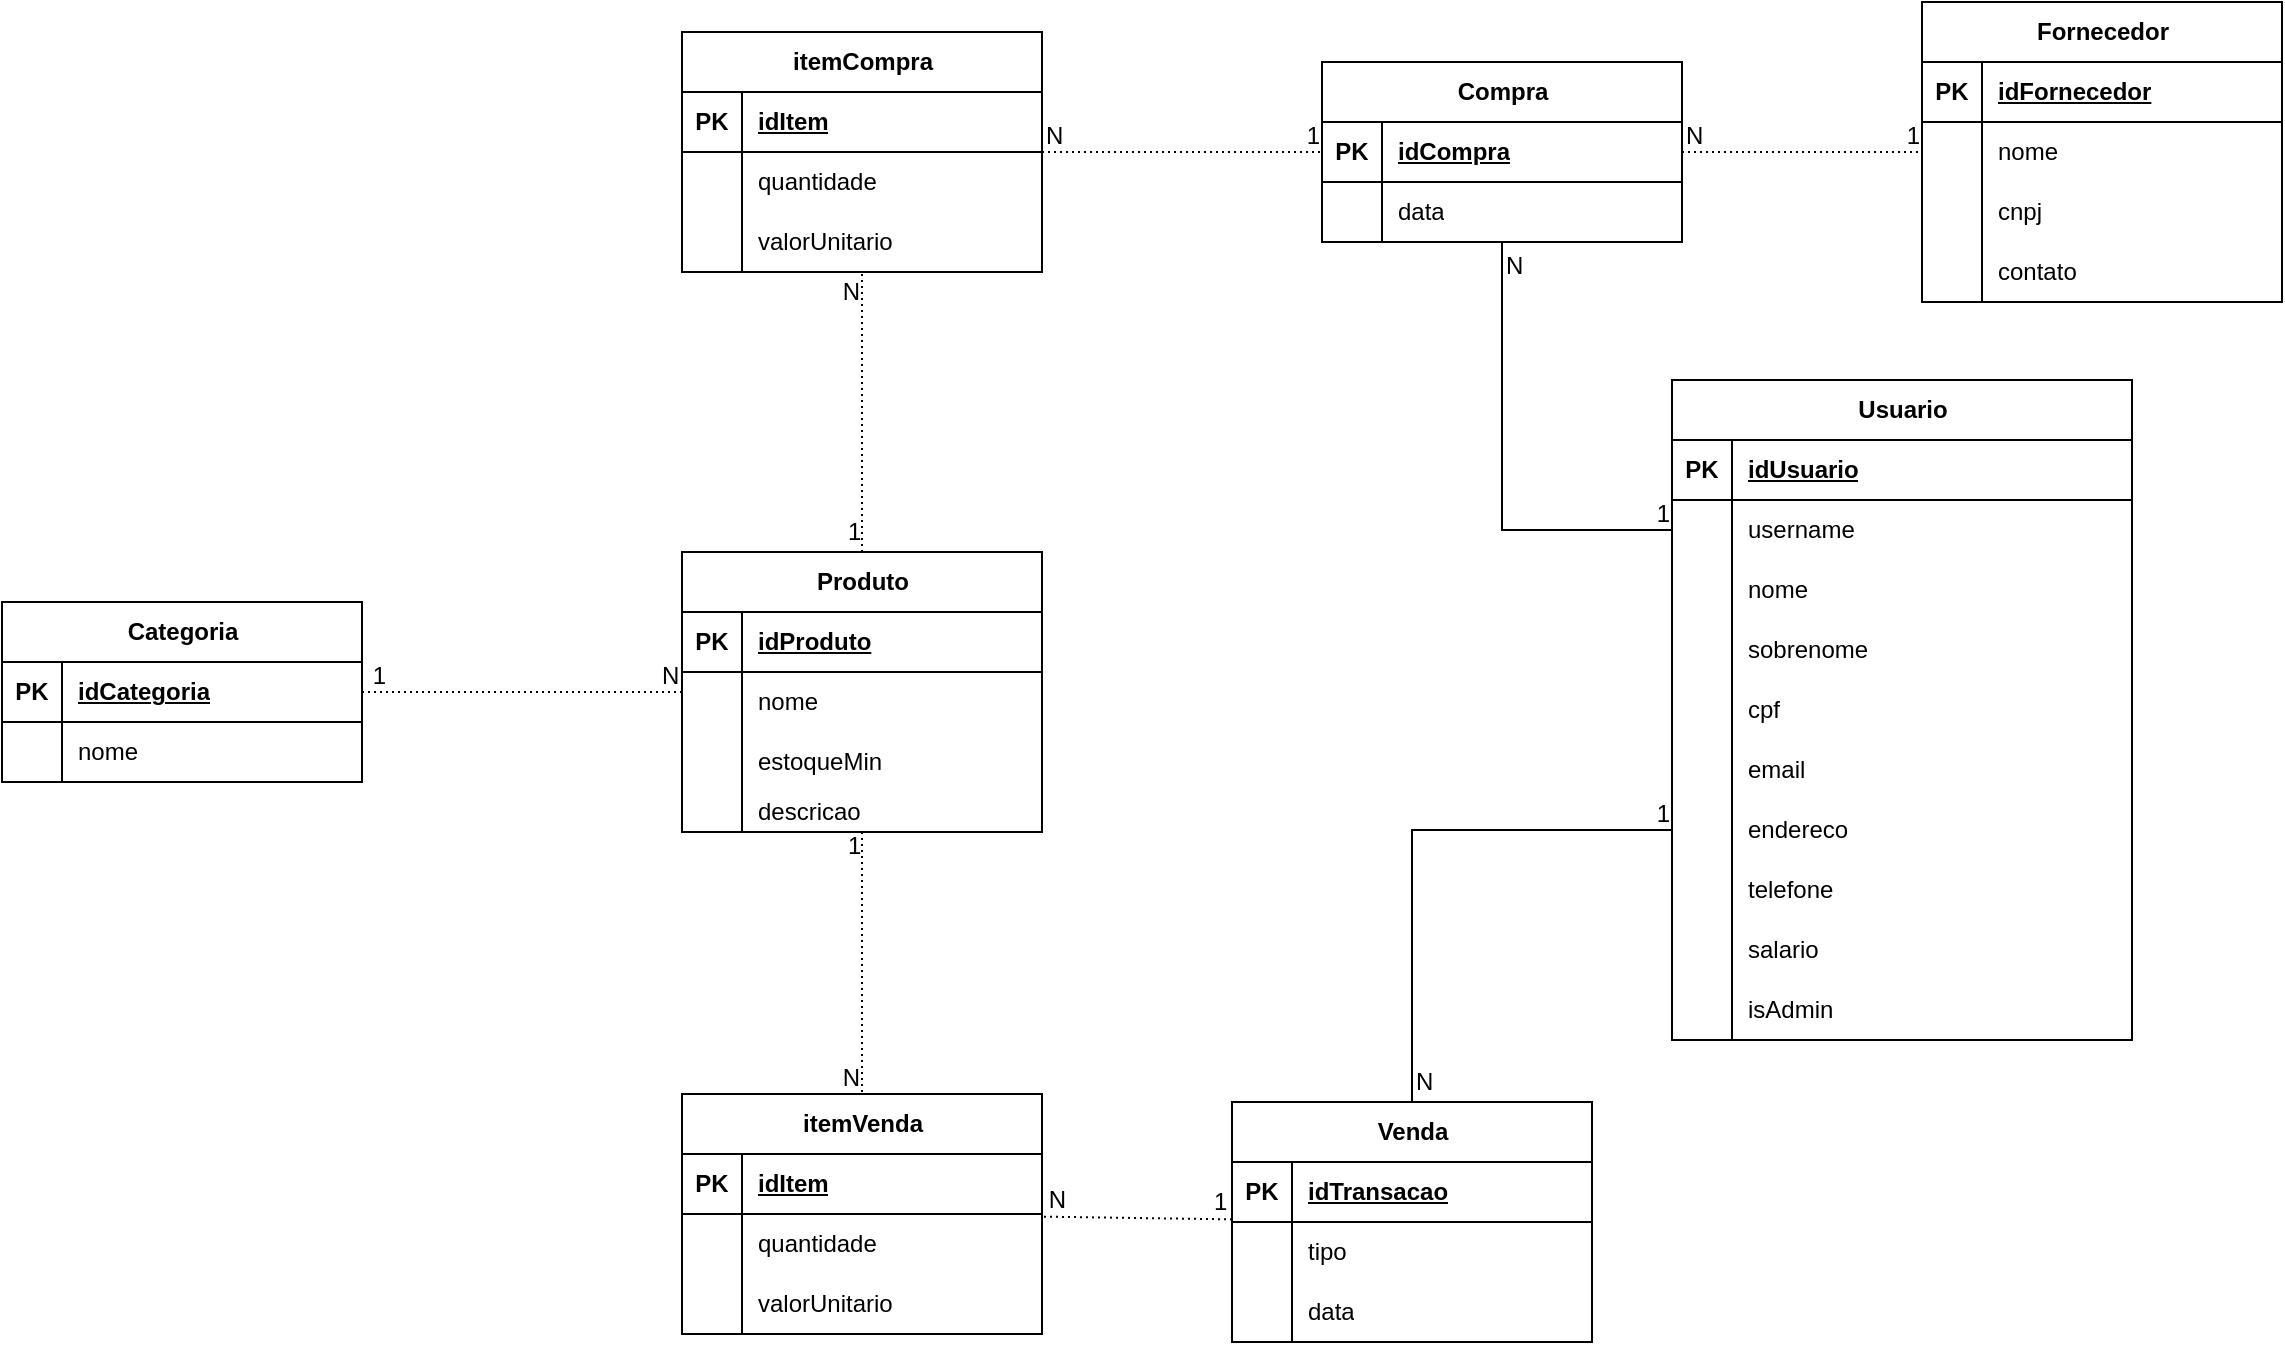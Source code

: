 <mxfile version="26.2.13">
  <diagram name="Page-1" id="nVk41xcQZ-_tMtHMbnF0">
    <mxGraphModel dx="516" dy="914" grid="1" gridSize="10" guides="1" tooltips="1" connect="1" arrows="1" fold="1" page="1" pageScale="1" pageWidth="1169" pageHeight="827" math="0" shadow="0">
      <root>
        <mxCell id="0" />
        <mxCell id="1" parent="0" />
        <mxCell id="JLxH8GyQ43k-wXD7LBKM-3" value="Produto" style="shape=table;startSize=30;container=1;collapsible=1;childLayout=tableLayout;fixedRows=1;rowLines=0;fontStyle=1;align=center;resizeLast=1;html=1;" parent="1" vertex="1">
          <mxGeometry x="355" y="335" width="180" height="140" as="geometry" />
        </mxCell>
        <mxCell id="JLxH8GyQ43k-wXD7LBKM-4" value="" style="shape=tableRow;horizontal=0;startSize=0;swimlaneHead=0;swimlaneBody=0;fillColor=none;collapsible=0;dropTarget=0;points=[[0,0.5],[1,0.5]];portConstraint=eastwest;top=0;left=0;right=0;bottom=1;" parent="JLxH8GyQ43k-wXD7LBKM-3" vertex="1">
          <mxGeometry y="30" width="180" height="30" as="geometry" />
        </mxCell>
        <mxCell id="JLxH8GyQ43k-wXD7LBKM-5" value="PK" style="shape=partialRectangle;connectable=0;fillColor=none;top=0;left=0;bottom=0;right=0;fontStyle=1;overflow=hidden;whiteSpace=wrap;html=1;" parent="JLxH8GyQ43k-wXD7LBKM-4" vertex="1">
          <mxGeometry width="30" height="30" as="geometry">
            <mxRectangle width="30" height="30" as="alternateBounds" />
          </mxGeometry>
        </mxCell>
        <mxCell id="JLxH8GyQ43k-wXD7LBKM-6" value="idProduto" style="shape=partialRectangle;connectable=0;fillColor=none;top=0;left=0;bottom=0;right=0;align=left;spacingLeft=6;fontStyle=5;overflow=hidden;whiteSpace=wrap;html=1;" parent="JLxH8GyQ43k-wXD7LBKM-4" vertex="1">
          <mxGeometry x="30" width="150" height="30" as="geometry">
            <mxRectangle width="150" height="30" as="alternateBounds" />
          </mxGeometry>
        </mxCell>
        <mxCell id="JLxH8GyQ43k-wXD7LBKM-7" value="" style="shape=tableRow;horizontal=0;startSize=0;swimlaneHead=0;swimlaneBody=0;fillColor=none;collapsible=0;dropTarget=0;points=[[0,0.5],[1,0.5]];portConstraint=eastwest;top=0;left=0;right=0;bottom=0;" parent="JLxH8GyQ43k-wXD7LBKM-3" vertex="1">
          <mxGeometry y="60" width="180" height="30" as="geometry" />
        </mxCell>
        <mxCell id="JLxH8GyQ43k-wXD7LBKM-8" value="" style="shape=partialRectangle;connectable=0;fillColor=none;top=0;left=0;bottom=0;right=0;editable=1;overflow=hidden;whiteSpace=wrap;html=1;" parent="JLxH8GyQ43k-wXD7LBKM-7" vertex="1">
          <mxGeometry width="30" height="30" as="geometry">
            <mxRectangle width="30" height="30" as="alternateBounds" />
          </mxGeometry>
        </mxCell>
        <mxCell id="JLxH8GyQ43k-wXD7LBKM-9" value="nome" style="shape=partialRectangle;connectable=0;fillColor=none;top=0;left=0;bottom=0;right=0;align=left;spacingLeft=6;overflow=hidden;whiteSpace=wrap;html=1;" parent="JLxH8GyQ43k-wXD7LBKM-7" vertex="1">
          <mxGeometry x="30" width="150" height="30" as="geometry">
            <mxRectangle width="150" height="30" as="alternateBounds" />
          </mxGeometry>
        </mxCell>
        <mxCell id="JLxH8GyQ43k-wXD7LBKM-154" value="" style="shape=tableRow;horizontal=0;startSize=0;swimlaneHead=0;swimlaneBody=0;fillColor=none;collapsible=0;dropTarget=0;points=[[0,0.5],[1,0.5]];portConstraint=eastwest;top=0;left=0;right=0;bottom=0;" parent="JLxH8GyQ43k-wXD7LBKM-3" vertex="1">
          <mxGeometry y="90" width="180" height="30" as="geometry" />
        </mxCell>
        <mxCell id="JLxH8GyQ43k-wXD7LBKM-155" value="" style="shape=partialRectangle;connectable=0;fillColor=none;top=0;left=0;bottom=0;right=0;editable=1;overflow=hidden;whiteSpace=wrap;html=1;" parent="JLxH8GyQ43k-wXD7LBKM-154" vertex="1">
          <mxGeometry width="30" height="30" as="geometry">
            <mxRectangle width="30" height="30" as="alternateBounds" />
          </mxGeometry>
        </mxCell>
        <mxCell id="JLxH8GyQ43k-wXD7LBKM-156" value="estoqueMin" style="shape=partialRectangle;connectable=0;fillColor=none;top=0;left=0;bottom=0;right=0;align=left;spacingLeft=6;overflow=hidden;whiteSpace=wrap;html=1;" parent="JLxH8GyQ43k-wXD7LBKM-154" vertex="1">
          <mxGeometry x="30" width="150" height="30" as="geometry">
            <mxRectangle width="150" height="30" as="alternateBounds" />
          </mxGeometry>
        </mxCell>
        <mxCell id="JLxH8GyQ43k-wXD7LBKM-10" value="" style="shape=tableRow;horizontal=0;startSize=0;swimlaneHead=0;swimlaneBody=0;fillColor=none;collapsible=0;dropTarget=0;points=[[0,0.5],[1,0.5]];portConstraint=eastwest;top=0;left=0;right=0;bottom=0;" parent="JLxH8GyQ43k-wXD7LBKM-3" vertex="1">
          <mxGeometry y="120" width="180" height="20" as="geometry" />
        </mxCell>
        <mxCell id="JLxH8GyQ43k-wXD7LBKM-11" value="" style="shape=partialRectangle;connectable=0;fillColor=none;top=0;left=0;bottom=0;right=0;editable=1;overflow=hidden;whiteSpace=wrap;html=1;" parent="JLxH8GyQ43k-wXD7LBKM-10" vertex="1">
          <mxGeometry width="30" height="20" as="geometry">
            <mxRectangle width="30" height="20" as="alternateBounds" />
          </mxGeometry>
        </mxCell>
        <mxCell id="JLxH8GyQ43k-wXD7LBKM-12" value="descricao" style="shape=partialRectangle;connectable=0;fillColor=none;top=0;left=0;bottom=0;right=0;align=left;spacingLeft=6;overflow=hidden;whiteSpace=wrap;html=1;" parent="JLxH8GyQ43k-wXD7LBKM-10" vertex="1">
          <mxGeometry x="30" width="150" height="20" as="geometry">
            <mxRectangle width="150" height="20" as="alternateBounds" />
          </mxGeometry>
        </mxCell>
        <mxCell id="JLxH8GyQ43k-wXD7LBKM-25" value="Categoria" style="shape=table;startSize=30;container=1;collapsible=1;childLayout=tableLayout;fixedRows=1;rowLines=0;fontStyle=1;align=center;resizeLast=1;html=1;" parent="1" vertex="1">
          <mxGeometry x="15" y="360" width="180" height="90" as="geometry" />
        </mxCell>
        <mxCell id="JLxH8GyQ43k-wXD7LBKM-26" value="" style="shape=tableRow;horizontal=0;startSize=0;swimlaneHead=0;swimlaneBody=0;fillColor=none;collapsible=0;dropTarget=0;points=[[0,0.5],[1,0.5]];portConstraint=eastwest;top=0;left=0;right=0;bottom=1;" parent="JLxH8GyQ43k-wXD7LBKM-25" vertex="1">
          <mxGeometry y="30" width="180" height="30" as="geometry" />
        </mxCell>
        <mxCell id="JLxH8GyQ43k-wXD7LBKM-27" value="PK" style="shape=partialRectangle;connectable=0;fillColor=none;top=0;left=0;bottom=0;right=0;fontStyle=1;overflow=hidden;whiteSpace=wrap;html=1;" parent="JLxH8GyQ43k-wXD7LBKM-26" vertex="1">
          <mxGeometry width="30" height="30" as="geometry">
            <mxRectangle width="30" height="30" as="alternateBounds" />
          </mxGeometry>
        </mxCell>
        <mxCell id="JLxH8GyQ43k-wXD7LBKM-28" value="idCategoria" style="shape=partialRectangle;connectable=0;fillColor=none;top=0;left=0;bottom=0;right=0;align=left;spacingLeft=6;fontStyle=5;overflow=hidden;whiteSpace=wrap;html=1;" parent="JLxH8GyQ43k-wXD7LBKM-26" vertex="1">
          <mxGeometry x="30" width="150" height="30" as="geometry">
            <mxRectangle width="150" height="30" as="alternateBounds" />
          </mxGeometry>
        </mxCell>
        <mxCell id="JLxH8GyQ43k-wXD7LBKM-29" value="" style="shape=tableRow;horizontal=0;startSize=0;swimlaneHead=0;swimlaneBody=0;fillColor=none;collapsible=0;dropTarget=0;points=[[0,0.5],[1,0.5]];portConstraint=eastwest;top=0;left=0;right=0;bottom=0;" parent="JLxH8GyQ43k-wXD7LBKM-25" vertex="1">
          <mxGeometry y="60" width="180" height="30" as="geometry" />
        </mxCell>
        <mxCell id="JLxH8GyQ43k-wXD7LBKM-30" value="" style="shape=partialRectangle;connectable=0;fillColor=none;top=0;left=0;bottom=0;right=0;editable=1;overflow=hidden;whiteSpace=wrap;html=1;" parent="JLxH8GyQ43k-wXD7LBKM-29" vertex="1">
          <mxGeometry width="30" height="30" as="geometry">
            <mxRectangle width="30" height="30" as="alternateBounds" />
          </mxGeometry>
        </mxCell>
        <mxCell id="JLxH8GyQ43k-wXD7LBKM-31" value="nome" style="shape=partialRectangle;connectable=0;fillColor=none;top=0;left=0;bottom=0;right=0;align=left;spacingLeft=6;overflow=hidden;whiteSpace=wrap;html=1;" parent="JLxH8GyQ43k-wXD7LBKM-29" vertex="1">
          <mxGeometry x="30" width="150" height="30" as="geometry">
            <mxRectangle width="150" height="30" as="alternateBounds" />
          </mxGeometry>
        </mxCell>
        <mxCell id="JLxH8GyQ43k-wXD7LBKM-41" value="" style="endArrow=none;html=1;rounded=0;dashed=1;dashPattern=1 2;" parent="1" source="JLxH8GyQ43k-wXD7LBKM-3" target="JLxH8GyQ43k-wXD7LBKM-25" edge="1">
          <mxGeometry relative="1" as="geometry">
            <mxPoint x="555" y="481" as="sourcePoint" />
            <mxPoint x="715" y="481" as="targetPoint" />
          </mxGeometry>
        </mxCell>
        <mxCell id="JLxH8GyQ43k-wXD7LBKM-42" value="N" style="resizable=0;html=1;whiteSpace=wrap;align=left;verticalAlign=bottom;" parent="JLxH8GyQ43k-wXD7LBKM-41" connectable="0" vertex="1">
          <mxGeometry x="-1" relative="1" as="geometry">
            <mxPoint x="-12" as="offset" />
          </mxGeometry>
        </mxCell>
        <mxCell id="JLxH8GyQ43k-wXD7LBKM-43" value="1" style="resizable=0;html=1;whiteSpace=wrap;align=right;verticalAlign=bottom;" parent="JLxH8GyQ43k-wXD7LBKM-41" connectable="0" vertex="1">
          <mxGeometry x="1" relative="1" as="geometry">
            <mxPoint x="13" as="offset" />
          </mxGeometry>
        </mxCell>
        <mxCell id="JLxH8GyQ43k-wXD7LBKM-44" value="Venda" style="shape=table;startSize=30;container=1;collapsible=1;childLayout=tableLayout;fixedRows=1;rowLines=0;fontStyle=1;align=center;resizeLast=1;html=1;" parent="1" vertex="1">
          <mxGeometry x="630" y="610" width="180" height="120" as="geometry" />
        </mxCell>
        <mxCell id="JLxH8GyQ43k-wXD7LBKM-45" value="" style="shape=tableRow;horizontal=0;startSize=0;swimlaneHead=0;swimlaneBody=0;fillColor=none;collapsible=0;dropTarget=0;points=[[0,0.5],[1,0.5]];portConstraint=eastwest;top=0;left=0;right=0;bottom=1;" parent="JLxH8GyQ43k-wXD7LBKM-44" vertex="1">
          <mxGeometry y="30" width="180" height="30" as="geometry" />
        </mxCell>
        <mxCell id="JLxH8GyQ43k-wXD7LBKM-46" value="PK" style="shape=partialRectangle;connectable=0;fillColor=none;top=0;left=0;bottom=0;right=0;fontStyle=1;overflow=hidden;whiteSpace=wrap;html=1;" parent="JLxH8GyQ43k-wXD7LBKM-45" vertex="1">
          <mxGeometry width="30" height="30" as="geometry">
            <mxRectangle width="30" height="30" as="alternateBounds" />
          </mxGeometry>
        </mxCell>
        <mxCell id="JLxH8GyQ43k-wXD7LBKM-47" value="idTransacao" style="shape=partialRectangle;connectable=0;fillColor=none;top=0;left=0;bottom=0;right=0;align=left;spacingLeft=6;fontStyle=5;overflow=hidden;whiteSpace=wrap;html=1;" parent="JLxH8GyQ43k-wXD7LBKM-45" vertex="1">
          <mxGeometry x="30" width="150" height="30" as="geometry">
            <mxRectangle width="150" height="30" as="alternateBounds" />
          </mxGeometry>
        </mxCell>
        <mxCell id="JLxH8GyQ43k-wXD7LBKM-48" value="" style="shape=tableRow;horizontal=0;startSize=0;swimlaneHead=0;swimlaneBody=0;fillColor=none;collapsible=0;dropTarget=0;points=[[0,0.5],[1,0.5]];portConstraint=eastwest;top=0;left=0;right=0;bottom=0;" parent="JLxH8GyQ43k-wXD7LBKM-44" vertex="1">
          <mxGeometry y="60" width="180" height="30" as="geometry" />
        </mxCell>
        <mxCell id="JLxH8GyQ43k-wXD7LBKM-49" value="" style="shape=partialRectangle;connectable=0;fillColor=none;top=0;left=0;bottom=0;right=0;editable=1;overflow=hidden;whiteSpace=wrap;html=1;" parent="JLxH8GyQ43k-wXD7LBKM-48" vertex="1">
          <mxGeometry width="30" height="30" as="geometry">
            <mxRectangle width="30" height="30" as="alternateBounds" />
          </mxGeometry>
        </mxCell>
        <mxCell id="JLxH8GyQ43k-wXD7LBKM-50" value="tipo" style="shape=partialRectangle;connectable=0;fillColor=none;top=0;left=0;bottom=0;right=0;align=left;spacingLeft=6;overflow=hidden;whiteSpace=wrap;html=1;" parent="JLxH8GyQ43k-wXD7LBKM-48" vertex="1">
          <mxGeometry x="30" width="150" height="30" as="geometry">
            <mxRectangle width="150" height="30" as="alternateBounds" />
          </mxGeometry>
        </mxCell>
        <mxCell id="JLxH8GyQ43k-wXD7LBKM-82" value="" style="shape=tableRow;horizontal=0;startSize=0;swimlaneHead=0;swimlaneBody=0;fillColor=none;collapsible=0;dropTarget=0;points=[[0,0.5],[1,0.5]];portConstraint=eastwest;top=0;left=0;right=0;bottom=0;" parent="JLxH8GyQ43k-wXD7LBKM-44" vertex="1">
          <mxGeometry y="90" width="180" height="30" as="geometry" />
        </mxCell>
        <mxCell id="JLxH8GyQ43k-wXD7LBKM-83" value="" style="shape=partialRectangle;connectable=0;fillColor=none;top=0;left=0;bottom=0;right=0;editable=1;overflow=hidden;whiteSpace=wrap;html=1;" parent="JLxH8GyQ43k-wXD7LBKM-82" vertex="1">
          <mxGeometry width="30" height="30" as="geometry">
            <mxRectangle width="30" height="30" as="alternateBounds" />
          </mxGeometry>
        </mxCell>
        <mxCell id="JLxH8GyQ43k-wXD7LBKM-84" value="data" style="shape=partialRectangle;connectable=0;fillColor=none;top=0;left=0;bottom=0;right=0;align=left;spacingLeft=6;overflow=hidden;whiteSpace=wrap;html=1;" parent="JLxH8GyQ43k-wXD7LBKM-82" vertex="1">
          <mxGeometry x="30" width="150" height="30" as="geometry">
            <mxRectangle width="150" height="30" as="alternateBounds" />
          </mxGeometry>
        </mxCell>
        <mxCell id="JLxH8GyQ43k-wXD7LBKM-57" value="itemVenda" style="shape=table;startSize=30;container=1;collapsible=1;childLayout=tableLayout;fixedRows=1;rowLines=0;fontStyle=1;align=center;resizeLast=1;html=1;" parent="1" vertex="1">
          <mxGeometry x="355" y="606" width="180" height="120" as="geometry" />
        </mxCell>
        <mxCell id="JLxH8GyQ43k-wXD7LBKM-58" value="" style="shape=tableRow;horizontal=0;startSize=0;swimlaneHead=0;swimlaneBody=0;fillColor=none;collapsible=0;dropTarget=0;points=[[0,0.5],[1,0.5]];portConstraint=eastwest;top=0;left=0;right=0;bottom=1;" parent="JLxH8GyQ43k-wXD7LBKM-57" vertex="1">
          <mxGeometry y="30" width="180" height="30" as="geometry" />
        </mxCell>
        <mxCell id="JLxH8GyQ43k-wXD7LBKM-59" value="PK" style="shape=partialRectangle;connectable=0;fillColor=none;top=0;left=0;bottom=0;right=0;fontStyle=1;overflow=hidden;whiteSpace=wrap;html=1;" parent="JLxH8GyQ43k-wXD7LBKM-58" vertex="1">
          <mxGeometry width="30" height="30" as="geometry">
            <mxRectangle width="30" height="30" as="alternateBounds" />
          </mxGeometry>
        </mxCell>
        <mxCell id="JLxH8GyQ43k-wXD7LBKM-60" value="idItem" style="shape=partialRectangle;connectable=0;fillColor=none;top=0;left=0;bottom=0;right=0;align=left;spacingLeft=6;fontStyle=5;overflow=hidden;whiteSpace=wrap;html=1;" parent="JLxH8GyQ43k-wXD7LBKM-58" vertex="1">
          <mxGeometry x="30" width="150" height="30" as="geometry">
            <mxRectangle width="150" height="30" as="alternateBounds" />
          </mxGeometry>
        </mxCell>
        <mxCell id="JLxH8GyQ43k-wXD7LBKM-61" value="" style="shape=tableRow;horizontal=0;startSize=0;swimlaneHead=0;swimlaneBody=0;fillColor=none;collapsible=0;dropTarget=0;points=[[0,0.5],[1,0.5]];portConstraint=eastwest;top=0;left=0;right=0;bottom=0;" parent="JLxH8GyQ43k-wXD7LBKM-57" vertex="1">
          <mxGeometry y="60" width="180" height="30" as="geometry" />
        </mxCell>
        <mxCell id="JLxH8GyQ43k-wXD7LBKM-62" value="" style="shape=partialRectangle;connectable=0;fillColor=none;top=0;left=0;bottom=0;right=0;editable=1;overflow=hidden;whiteSpace=wrap;html=1;" parent="JLxH8GyQ43k-wXD7LBKM-61" vertex="1">
          <mxGeometry width="30" height="30" as="geometry">
            <mxRectangle width="30" height="30" as="alternateBounds" />
          </mxGeometry>
        </mxCell>
        <mxCell id="JLxH8GyQ43k-wXD7LBKM-63" value="quantidade" style="shape=partialRectangle;connectable=0;fillColor=none;top=0;left=0;bottom=0;right=0;align=left;spacingLeft=6;overflow=hidden;whiteSpace=wrap;html=1;" parent="JLxH8GyQ43k-wXD7LBKM-61" vertex="1">
          <mxGeometry x="30" width="150" height="30" as="geometry">
            <mxRectangle width="150" height="30" as="alternateBounds" />
          </mxGeometry>
        </mxCell>
        <mxCell id="JLxH8GyQ43k-wXD7LBKM-64" value="" style="shape=tableRow;horizontal=0;startSize=0;swimlaneHead=0;swimlaneBody=0;fillColor=none;collapsible=0;dropTarget=0;points=[[0,0.5],[1,0.5]];portConstraint=eastwest;top=0;left=0;right=0;bottom=0;" parent="JLxH8GyQ43k-wXD7LBKM-57" vertex="1">
          <mxGeometry y="90" width="180" height="30" as="geometry" />
        </mxCell>
        <mxCell id="JLxH8GyQ43k-wXD7LBKM-65" value="" style="shape=partialRectangle;connectable=0;fillColor=none;top=0;left=0;bottom=0;right=0;editable=1;overflow=hidden;whiteSpace=wrap;html=1;" parent="JLxH8GyQ43k-wXD7LBKM-64" vertex="1">
          <mxGeometry width="30" height="30" as="geometry">
            <mxRectangle width="30" height="30" as="alternateBounds" />
          </mxGeometry>
        </mxCell>
        <mxCell id="JLxH8GyQ43k-wXD7LBKM-66" value="valorUnitario" style="shape=partialRectangle;connectable=0;fillColor=none;top=0;left=0;bottom=0;right=0;align=left;spacingLeft=6;overflow=hidden;whiteSpace=wrap;html=1;" parent="JLxH8GyQ43k-wXD7LBKM-64" vertex="1">
          <mxGeometry x="30" width="150" height="30" as="geometry">
            <mxRectangle width="150" height="30" as="alternateBounds" />
          </mxGeometry>
        </mxCell>
        <mxCell id="JLxH8GyQ43k-wXD7LBKM-76" value="" style="endArrow=none;html=1;rounded=0;dashed=1;dashPattern=1 2;" parent="1" source="JLxH8GyQ43k-wXD7LBKM-44" target="JLxH8GyQ43k-wXD7LBKM-57" edge="1">
          <mxGeometry relative="1" as="geometry">
            <mxPoint x="745" y="415" as="sourcePoint" />
            <mxPoint x="545" y="415" as="targetPoint" />
          </mxGeometry>
        </mxCell>
        <mxCell id="JLxH8GyQ43k-wXD7LBKM-77" value="1" style="resizable=0;html=1;whiteSpace=wrap;align=left;verticalAlign=bottom;" parent="JLxH8GyQ43k-wXD7LBKM-76" connectable="0" vertex="1">
          <mxGeometry x="-1" relative="1" as="geometry">
            <mxPoint x="-11" as="offset" />
          </mxGeometry>
        </mxCell>
        <mxCell id="JLxH8GyQ43k-wXD7LBKM-78" value="N" style="resizable=0;html=1;whiteSpace=wrap;align=right;verticalAlign=bottom;" parent="JLxH8GyQ43k-wXD7LBKM-76" connectable="0" vertex="1">
          <mxGeometry x="1" relative="1" as="geometry">
            <mxPoint x="13" as="offset" />
          </mxGeometry>
        </mxCell>
        <mxCell id="JLxH8GyQ43k-wXD7LBKM-79" value="" style="endArrow=none;html=1;rounded=0;dashed=1;dashPattern=1 2;" parent="1" source="JLxH8GyQ43k-wXD7LBKM-3" target="JLxH8GyQ43k-wXD7LBKM-57" edge="1">
          <mxGeometry relative="1" as="geometry">
            <mxPoint x="545" y="415" as="sourcePoint" />
            <mxPoint x="745" y="415" as="targetPoint" />
          </mxGeometry>
        </mxCell>
        <mxCell id="JLxH8GyQ43k-wXD7LBKM-80" value="1" style="resizable=0;html=1;whiteSpace=wrap;align=left;verticalAlign=bottom;" parent="JLxH8GyQ43k-wXD7LBKM-79" connectable="0" vertex="1">
          <mxGeometry x="-1" relative="1" as="geometry">
            <mxPoint x="-9" y="15" as="offset" />
          </mxGeometry>
        </mxCell>
        <mxCell id="JLxH8GyQ43k-wXD7LBKM-81" value="N" style="resizable=0;html=1;whiteSpace=wrap;align=right;verticalAlign=bottom;" parent="JLxH8GyQ43k-wXD7LBKM-79" connectable="0" vertex="1">
          <mxGeometry x="1" relative="1" as="geometry" />
        </mxCell>
        <mxCell id="JLxH8GyQ43k-wXD7LBKM-85" value="Fornecedor" style="shape=table;startSize=30;container=1;collapsible=1;childLayout=tableLayout;fixedRows=1;rowLines=0;fontStyle=1;align=center;resizeLast=1;html=1;" parent="1" vertex="1">
          <mxGeometry x="975" y="60" width="180" height="150" as="geometry" />
        </mxCell>
        <mxCell id="JLxH8GyQ43k-wXD7LBKM-86" value="" style="shape=tableRow;horizontal=0;startSize=0;swimlaneHead=0;swimlaneBody=0;fillColor=none;collapsible=0;dropTarget=0;points=[[0,0.5],[1,0.5]];portConstraint=eastwest;top=0;left=0;right=0;bottom=1;" parent="JLxH8GyQ43k-wXD7LBKM-85" vertex="1">
          <mxGeometry y="30" width="180" height="30" as="geometry" />
        </mxCell>
        <mxCell id="JLxH8GyQ43k-wXD7LBKM-87" value="PK" style="shape=partialRectangle;connectable=0;fillColor=none;top=0;left=0;bottom=0;right=0;fontStyle=1;overflow=hidden;whiteSpace=wrap;html=1;" parent="JLxH8GyQ43k-wXD7LBKM-86" vertex="1">
          <mxGeometry width="30" height="30" as="geometry">
            <mxRectangle width="30" height="30" as="alternateBounds" />
          </mxGeometry>
        </mxCell>
        <mxCell id="JLxH8GyQ43k-wXD7LBKM-88" value="idFornecedor" style="shape=partialRectangle;connectable=0;fillColor=none;top=0;left=0;bottom=0;right=0;align=left;spacingLeft=6;fontStyle=5;overflow=hidden;whiteSpace=wrap;html=1;" parent="JLxH8GyQ43k-wXD7LBKM-86" vertex="1">
          <mxGeometry x="30" width="150" height="30" as="geometry">
            <mxRectangle width="150" height="30" as="alternateBounds" />
          </mxGeometry>
        </mxCell>
        <mxCell id="JLxH8GyQ43k-wXD7LBKM-89" value="" style="shape=tableRow;horizontal=0;startSize=0;swimlaneHead=0;swimlaneBody=0;fillColor=none;collapsible=0;dropTarget=0;points=[[0,0.5],[1,0.5]];portConstraint=eastwest;top=0;left=0;right=0;bottom=0;" parent="JLxH8GyQ43k-wXD7LBKM-85" vertex="1">
          <mxGeometry y="60" width="180" height="30" as="geometry" />
        </mxCell>
        <mxCell id="JLxH8GyQ43k-wXD7LBKM-90" value="" style="shape=partialRectangle;connectable=0;fillColor=none;top=0;left=0;bottom=0;right=0;editable=1;overflow=hidden;whiteSpace=wrap;html=1;" parent="JLxH8GyQ43k-wXD7LBKM-89" vertex="1">
          <mxGeometry width="30" height="30" as="geometry">
            <mxRectangle width="30" height="30" as="alternateBounds" />
          </mxGeometry>
        </mxCell>
        <mxCell id="JLxH8GyQ43k-wXD7LBKM-91" value="nome" style="shape=partialRectangle;connectable=0;fillColor=none;top=0;left=0;bottom=0;right=0;align=left;spacingLeft=6;overflow=hidden;whiteSpace=wrap;html=1;" parent="JLxH8GyQ43k-wXD7LBKM-89" vertex="1">
          <mxGeometry x="30" width="150" height="30" as="geometry">
            <mxRectangle width="150" height="30" as="alternateBounds" />
          </mxGeometry>
        </mxCell>
        <mxCell id="JLxH8GyQ43k-wXD7LBKM-92" value="" style="shape=tableRow;horizontal=0;startSize=0;swimlaneHead=0;swimlaneBody=0;fillColor=none;collapsible=0;dropTarget=0;points=[[0,0.5],[1,0.5]];portConstraint=eastwest;top=0;left=0;right=0;bottom=0;" parent="JLxH8GyQ43k-wXD7LBKM-85" vertex="1">
          <mxGeometry y="90" width="180" height="30" as="geometry" />
        </mxCell>
        <mxCell id="JLxH8GyQ43k-wXD7LBKM-93" value="" style="shape=partialRectangle;connectable=0;fillColor=none;top=0;left=0;bottom=0;right=0;editable=1;overflow=hidden;whiteSpace=wrap;html=1;" parent="JLxH8GyQ43k-wXD7LBKM-92" vertex="1">
          <mxGeometry width="30" height="30" as="geometry">
            <mxRectangle width="30" height="30" as="alternateBounds" />
          </mxGeometry>
        </mxCell>
        <mxCell id="JLxH8GyQ43k-wXD7LBKM-94" value="cnpj" style="shape=partialRectangle;connectable=0;fillColor=none;top=0;left=0;bottom=0;right=0;align=left;spacingLeft=6;overflow=hidden;whiteSpace=wrap;html=1;" parent="JLxH8GyQ43k-wXD7LBKM-92" vertex="1">
          <mxGeometry x="30" width="150" height="30" as="geometry">
            <mxRectangle width="150" height="30" as="alternateBounds" />
          </mxGeometry>
        </mxCell>
        <mxCell id="JLxH8GyQ43k-wXD7LBKM-95" value="" style="shape=tableRow;horizontal=0;startSize=0;swimlaneHead=0;swimlaneBody=0;fillColor=none;collapsible=0;dropTarget=0;points=[[0,0.5],[1,0.5]];portConstraint=eastwest;top=0;left=0;right=0;bottom=0;" parent="JLxH8GyQ43k-wXD7LBKM-85" vertex="1">
          <mxGeometry y="120" width="180" height="30" as="geometry" />
        </mxCell>
        <mxCell id="JLxH8GyQ43k-wXD7LBKM-96" value="" style="shape=partialRectangle;connectable=0;fillColor=none;top=0;left=0;bottom=0;right=0;editable=1;overflow=hidden;whiteSpace=wrap;html=1;" parent="JLxH8GyQ43k-wXD7LBKM-95" vertex="1">
          <mxGeometry width="30" height="30" as="geometry">
            <mxRectangle width="30" height="30" as="alternateBounds" />
          </mxGeometry>
        </mxCell>
        <mxCell id="JLxH8GyQ43k-wXD7LBKM-97" value="contato" style="shape=partialRectangle;connectable=0;fillColor=none;top=0;left=0;bottom=0;right=0;align=left;spacingLeft=6;overflow=hidden;whiteSpace=wrap;html=1;" parent="JLxH8GyQ43k-wXD7LBKM-95" vertex="1">
          <mxGeometry x="30" width="150" height="30" as="geometry">
            <mxRectangle width="150" height="30" as="alternateBounds" />
          </mxGeometry>
        </mxCell>
        <mxCell id="JLxH8GyQ43k-wXD7LBKM-113" value="Compra" style="shape=table;startSize=30;container=1;collapsible=1;childLayout=tableLayout;fixedRows=1;rowLines=0;fontStyle=1;align=center;resizeLast=1;html=1;" parent="1" vertex="1">
          <mxGeometry x="675" y="90" width="180" height="90" as="geometry" />
        </mxCell>
        <mxCell id="JLxH8GyQ43k-wXD7LBKM-114" value="" style="shape=tableRow;horizontal=0;startSize=0;swimlaneHead=0;swimlaneBody=0;fillColor=none;collapsible=0;dropTarget=0;points=[[0,0.5],[1,0.5]];portConstraint=eastwest;top=0;left=0;right=0;bottom=1;" parent="JLxH8GyQ43k-wXD7LBKM-113" vertex="1">
          <mxGeometry y="30" width="180" height="30" as="geometry" />
        </mxCell>
        <mxCell id="JLxH8GyQ43k-wXD7LBKM-115" value="PK" style="shape=partialRectangle;connectable=0;fillColor=none;top=0;left=0;bottom=0;right=0;fontStyle=1;overflow=hidden;whiteSpace=wrap;html=1;" parent="JLxH8GyQ43k-wXD7LBKM-114" vertex="1">
          <mxGeometry width="30" height="30" as="geometry">
            <mxRectangle width="30" height="30" as="alternateBounds" />
          </mxGeometry>
        </mxCell>
        <mxCell id="JLxH8GyQ43k-wXD7LBKM-116" value="idCompra" style="shape=partialRectangle;connectable=0;fillColor=none;top=0;left=0;bottom=0;right=0;align=left;spacingLeft=6;fontStyle=5;overflow=hidden;whiteSpace=wrap;html=1;" parent="JLxH8GyQ43k-wXD7LBKM-114" vertex="1">
          <mxGeometry x="30" width="150" height="30" as="geometry">
            <mxRectangle width="150" height="30" as="alternateBounds" />
          </mxGeometry>
        </mxCell>
        <mxCell id="JLxH8GyQ43k-wXD7LBKM-120" value="" style="shape=tableRow;horizontal=0;startSize=0;swimlaneHead=0;swimlaneBody=0;fillColor=none;collapsible=0;dropTarget=0;points=[[0,0.5],[1,0.5]];portConstraint=eastwest;top=0;left=0;right=0;bottom=0;" parent="JLxH8GyQ43k-wXD7LBKM-113" vertex="1">
          <mxGeometry y="60" width="180" height="30" as="geometry" />
        </mxCell>
        <mxCell id="JLxH8GyQ43k-wXD7LBKM-121" value="" style="shape=partialRectangle;connectable=0;fillColor=none;top=0;left=0;bottom=0;right=0;editable=1;overflow=hidden;whiteSpace=wrap;html=1;" parent="JLxH8GyQ43k-wXD7LBKM-120" vertex="1">
          <mxGeometry width="30" height="30" as="geometry">
            <mxRectangle width="30" height="30" as="alternateBounds" />
          </mxGeometry>
        </mxCell>
        <mxCell id="JLxH8GyQ43k-wXD7LBKM-122" value="data" style="shape=partialRectangle;connectable=0;fillColor=none;top=0;left=0;bottom=0;right=0;align=left;spacingLeft=6;overflow=hidden;whiteSpace=wrap;html=1;" parent="JLxH8GyQ43k-wXD7LBKM-120" vertex="1">
          <mxGeometry x="30" width="150" height="30" as="geometry">
            <mxRectangle width="150" height="30" as="alternateBounds" />
          </mxGeometry>
        </mxCell>
        <mxCell id="JLxH8GyQ43k-wXD7LBKM-126" value="itemCompra" style="shape=table;startSize=30;container=1;collapsible=1;childLayout=tableLayout;fixedRows=1;rowLines=0;fontStyle=1;align=center;resizeLast=1;html=1;" parent="1" vertex="1">
          <mxGeometry x="355" y="75" width="180" height="120" as="geometry" />
        </mxCell>
        <mxCell id="JLxH8GyQ43k-wXD7LBKM-127" value="" style="shape=tableRow;horizontal=0;startSize=0;swimlaneHead=0;swimlaneBody=0;fillColor=none;collapsible=0;dropTarget=0;points=[[0,0.5],[1,0.5]];portConstraint=eastwest;top=0;left=0;right=0;bottom=1;" parent="JLxH8GyQ43k-wXD7LBKM-126" vertex="1">
          <mxGeometry y="30" width="180" height="30" as="geometry" />
        </mxCell>
        <mxCell id="JLxH8GyQ43k-wXD7LBKM-128" value="PK" style="shape=partialRectangle;connectable=0;fillColor=none;top=0;left=0;bottom=0;right=0;fontStyle=1;overflow=hidden;whiteSpace=wrap;html=1;" parent="JLxH8GyQ43k-wXD7LBKM-127" vertex="1">
          <mxGeometry width="30" height="30" as="geometry">
            <mxRectangle width="30" height="30" as="alternateBounds" />
          </mxGeometry>
        </mxCell>
        <mxCell id="JLxH8GyQ43k-wXD7LBKM-129" value="idItem" style="shape=partialRectangle;connectable=0;fillColor=none;top=0;left=0;bottom=0;right=0;align=left;spacingLeft=6;fontStyle=5;overflow=hidden;whiteSpace=wrap;html=1;" parent="JLxH8GyQ43k-wXD7LBKM-127" vertex="1">
          <mxGeometry x="30" width="150" height="30" as="geometry">
            <mxRectangle width="150" height="30" as="alternateBounds" />
          </mxGeometry>
        </mxCell>
        <mxCell id="JLxH8GyQ43k-wXD7LBKM-130" value="" style="shape=tableRow;horizontal=0;startSize=0;swimlaneHead=0;swimlaneBody=0;fillColor=none;collapsible=0;dropTarget=0;points=[[0,0.5],[1,0.5]];portConstraint=eastwest;top=0;left=0;right=0;bottom=0;" parent="JLxH8GyQ43k-wXD7LBKM-126" vertex="1">
          <mxGeometry y="60" width="180" height="30" as="geometry" />
        </mxCell>
        <mxCell id="JLxH8GyQ43k-wXD7LBKM-131" value="" style="shape=partialRectangle;connectable=0;fillColor=none;top=0;left=0;bottom=0;right=0;editable=1;overflow=hidden;whiteSpace=wrap;html=1;" parent="JLxH8GyQ43k-wXD7LBKM-130" vertex="1">
          <mxGeometry width="30" height="30" as="geometry">
            <mxRectangle width="30" height="30" as="alternateBounds" />
          </mxGeometry>
        </mxCell>
        <mxCell id="JLxH8GyQ43k-wXD7LBKM-132" value="quantidade" style="shape=partialRectangle;connectable=0;fillColor=none;top=0;left=0;bottom=0;right=0;align=left;spacingLeft=6;overflow=hidden;whiteSpace=wrap;html=1;" parent="JLxH8GyQ43k-wXD7LBKM-130" vertex="1">
          <mxGeometry x="30" width="150" height="30" as="geometry">
            <mxRectangle width="150" height="30" as="alternateBounds" />
          </mxGeometry>
        </mxCell>
        <mxCell id="JLxH8GyQ43k-wXD7LBKM-133" value="" style="shape=tableRow;horizontal=0;startSize=0;swimlaneHead=0;swimlaneBody=0;fillColor=none;collapsible=0;dropTarget=0;points=[[0,0.5],[1,0.5]];portConstraint=eastwest;top=0;left=0;right=0;bottom=0;" parent="JLxH8GyQ43k-wXD7LBKM-126" vertex="1">
          <mxGeometry y="90" width="180" height="30" as="geometry" />
        </mxCell>
        <mxCell id="JLxH8GyQ43k-wXD7LBKM-134" value="" style="shape=partialRectangle;connectable=0;fillColor=none;top=0;left=0;bottom=0;right=0;editable=1;overflow=hidden;whiteSpace=wrap;html=1;" parent="JLxH8GyQ43k-wXD7LBKM-133" vertex="1">
          <mxGeometry width="30" height="30" as="geometry">
            <mxRectangle width="30" height="30" as="alternateBounds" />
          </mxGeometry>
        </mxCell>
        <mxCell id="JLxH8GyQ43k-wXD7LBKM-135" value="valorUnitario" style="shape=partialRectangle;connectable=0;fillColor=none;top=0;left=0;bottom=0;right=0;align=left;spacingLeft=6;overflow=hidden;whiteSpace=wrap;html=1;" parent="JLxH8GyQ43k-wXD7LBKM-133" vertex="1">
          <mxGeometry x="30" width="150" height="30" as="geometry">
            <mxRectangle width="150" height="30" as="alternateBounds" />
          </mxGeometry>
        </mxCell>
        <mxCell id="JLxH8GyQ43k-wXD7LBKM-145" value="" style="endArrow=none;html=1;rounded=0;dashed=1;dashPattern=1 2;" parent="1" source="JLxH8GyQ43k-wXD7LBKM-3" target="JLxH8GyQ43k-wXD7LBKM-126" edge="1">
          <mxGeometry relative="1" as="geometry">
            <mxPoint x="525" y="356" as="sourcePoint" />
            <mxPoint x="525" y="240" as="targetPoint" />
          </mxGeometry>
        </mxCell>
        <mxCell id="JLxH8GyQ43k-wXD7LBKM-146" value="1" style="resizable=0;html=1;whiteSpace=wrap;align=left;verticalAlign=bottom;" parent="JLxH8GyQ43k-wXD7LBKM-145" connectable="0" vertex="1">
          <mxGeometry x="-1" relative="1" as="geometry">
            <mxPoint x="-9" y="-2" as="offset" />
          </mxGeometry>
        </mxCell>
        <mxCell id="JLxH8GyQ43k-wXD7LBKM-147" value="N" style="resizable=0;html=1;whiteSpace=wrap;align=right;verticalAlign=bottom;" parent="JLxH8GyQ43k-wXD7LBKM-145" connectable="0" vertex="1">
          <mxGeometry x="1" relative="1" as="geometry">
            <mxPoint y="18" as="offset" />
          </mxGeometry>
        </mxCell>
        <mxCell id="JLxH8GyQ43k-wXD7LBKM-148" value="" style="endArrow=none;html=1;rounded=0;dashed=1;dashPattern=1 2;" parent="1" source="JLxH8GyQ43k-wXD7LBKM-113" target="JLxH8GyQ43k-wXD7LBKM-85" edge="1">
          <mxGeometry relative="1" as="geometry">
            <mxPoint x="695" y="315" as="sourcePoint" />
            <mxPoint x="905" y="305" as="targetPoint" />
          </mxGeometry>
        </mxCell>
        <mxCell id="JLxH8GyQ43k-wXD7LBKM-149" value="N" style="resizable=0;html=1;whiteSpace=wrap;align=left;verticalAlign=bottom;" parent="JLxH8GyQ43k-wXD7LBKM-148" connectable="0" vertex="1">
          <mxGeometry x="-1" relative="1" as="geometry" />
        </mxCell>
        <mxCell id="JLxH8GyQ43k-wXD7LBKM-150" value="1" style="resizable=0;html=1;whiteSpace=wrap;align=right;verticalAlign=bottom;" parent="JLxH8GyQ43k-wXD7LBKM-148" connectable="0" vertex="1">
          <mxGeometry x="1" relative="1" as="geometry" />
        </mxCell>
        <mxCell id="JLxH8GyQ43k-wXD7LBKM-151" value="" style="endArrow=none;html=1;rounded=0;dashed=1;dashPattern=1 2;" parent="1" source="JLxH8GyQ43k-wXD7LBKM-126" target="JLxH8GyQ43k-wXD7LBKM-113" edge="1">
          <mxGeometry relative="1" as="geometry">
            <mxPoint x="865" y="145" as="sourcePoint" />
            <mxPoint x="985" y="145" as="targetPoint" />
          </mxGeometry>
        </mxCell>
        <mxCell id="JLxH8GyQ43k-wXD7LBKM-152" value="N" style="resizable=0;html=1;whiteSpace=wrap;align=left;verticalAlign=bottom;" parent="JLxH8GyQ43k-wXD7LBKM-151" connectable="0" vertex="1">
          <mxGeometry x="-1" relative="1" as="geometry" />
        </mxCell>
        <mxCell id="JLxH8GyQ43k-wXD7LBKM-153" value="1" style="resizable=0;html=1;whiteSpace=wrap;align=right;verticalAlign=bottom;" parent="JLxH8GyQ43k-wXD7LBKM-151" connectable="0" vertex="1">
          <mxGeometry x="1" relative="1" as="geometry" />
        </mxCell>
        <mxCell id="gwOXW8Byded4qbfL-2nE-1" value="Usuario" style="shape=table;startSize=30;container=1;collapsible=1;childLayout=tableLayout;fixedRows=1;rowLines=0;fontStyle=1;align=center;resizeLast=1;html=1;" vertex="1" parent="1">
          <mxGeometry x="850" y="249" width="230" height="330" as="geometry" />
        </mxCell>
        <mxCell id="gwOXW8Byded4qbfL-2nE-2" value="" style="shape=tableRow;horizontal=0;startSize=0;swimlaneHead=0;swimlaneBody=0;fillColor=none;collapsible=0;dropTarget=0;points=[[0,0.5],[1,0.5]];portConstraint=eastwest;top=0;left=0;right=0;bottom=1;" vertex="1" parent="gwOXW8Byded4qbfL-2nE-1">
          <mxGeometry y="30" width="230" height="30" as="geometry" />
        </mxCell>
        <mxCell id="gwOXW8Byded4qbfL-2nE-3" value="PK" style="shape=partialRectangle;connectable=0;fillColor=none;top=0;left=0;bottom=0;right=0;fontStyle=1;overflow=hidden;whiteSpace=wrap;html=1;" vertex="1" parent="gwOXW8Byded4qbfL-2nE-2">
          <mxGeometry width="30" height="30" as="geometry">
            <mxRectangle width="30" height="30" as="alternateBounds" />
          </mxGeometry>
        </mxCell>
        <mxCell id="gwOXW8Byded4qbfL-2nE-4" value="idUsuario" style="shape=partialRectangle;connectable=0;fillColor=none;top=0;left=0;bottom=0;right=0;align=left;spacingLeft=6;fontStyle=5;overflow=hidden;whiteSpace=wrap;html=1;" vertex="1" parent="gwOXW8Byded4qbfL-2nE-2">
          <mxGeometry x="30" width="200" height="30" as="geometry">
            <mxRectangle width="200" height="30" as="alternateBounds" />
          </mxGeometry>
        </mxCell>
        <mxCell id="gwOXW8Byded4qbfL-2nE-5" value="" style="shape=tableRow;horizontal=0;startSize=0;swimlaneHead=0;swimlaneBody=0;fillColor=none;collapsible=0;dropTarget=0;points=[[0,0.5],[1,0.5]];portConstraint=eastwest;top=0;left=0;right=0;bottom=0;" vertex="1" parent="gwOXW8Byded4qbfL-2nE-1">
          <mxGeometry y="60" width="230" height="30" as="geometry" />
        </mxCell>
        <mxCell id="gwOXW8Byded4qbfL-2nE-6" value="" style="shape=partialRectangle;connectable=0;fillColor=none;top=0;left=0;bottom=0;right=0;editable=1;overflow=hidden;whiteSpace=wrap;html=1;" vertex="1" parent="gwOXW8Byded4qbfL-2nE-5">
          <mxGeometry width="30" height="30" as="geometry">
            <mxRectangle width="30" height="30" as="alternateBounds" />
          </mxGeometry>
        </mxCell>
        <mxCell id="gwOXW8Byded4qbfL-2nE-7" value="username" style="shape=partialRectangle;connectable=0;fillColor=none;top=0;left=0;bottom=0;right=0;align=left;spacingLeft=6;overflow=hidden;whiteSpace=wrap;html=1;" vertex="1" parent="gwOXW8Byded4qbfL-2nE-5">
          <mxGeometry x="30" width="200" height="30" as="geometry">
            <mxRectangle width="200" height="30" as="alternateBounds" />
          </mxGeometry>
        </mxCell>
        <mxCell id="gwOXW8Byded4qbfL-2nE-8" value="" style="shape=tableRow;horizontal=0;startSize=0;swimlaneHead=0;swimlaneBody=0;fillColor=none;collapsible=0;dropTarget=0;points=[[0,0.5],[1,0.5]];portConstraint=eastwest;top=0;left=0;right=0;bottom=0;" vertex="1" parent="gwOXW8Byded4qbfL-2nE-1">
          <mxGeometry y="90" width="230" height="30" as="geometry" />
        </mxCell>
        <mxCell id="gwOXW8Byded4qbfL-2nE-9" value="" style="shape=partialRectangle;connectable=0;fillColor=none;top=0;left=0;bottom=0;right=0;editable=1;overflow=hidden;whiteSpace=wrap;html=1;" vertex="1" parent="gwOXW8Byded4qbfL-2nE-8">
          <mxGeometry width="30" height="30" as="geometry">
            <mxRectangle width="30" height="30" as="alternateBounds" />
          </mxGeometry>
        </mxCell>
        <mxCell id="gwOXW8Byded4qbfL-2nE-10" value="nome" style="shape=partialRectangle;connectable=0;fillColor=none;top=0;left=0;bottom=0;right=0;align=left;spacingLeft=6;overflow=hidden;whiteSpace=wrap;html=1;" vertex="1" parent="gwOXW8Byded4qbfL-2nE-8">
          <mxGeometry x="30" width="200" height="30" as="geometry">
            <mxRectangle width="200" height="30" as="alternateBounds" />
          </mxGeometry>
        </mxCell>
        <mxCell id="gwOXW8Byded4qbfL-2nE-11" value="" style="shape=tableRow;horizontal=0;startSize=0;swimlaneHead=0;swimlaneBody=0;fillColor=none;collapsible=0;dropTarget=0;points=[[0,0.5],[1,0.5]];portConstraint=eastwest;top=0;left=0;right=0;bottom=0;" vertex="1" parent="gwOXW8Byded4qbfL-2nE-1">
          <mxGeometry y="120" width="230" height="30" as="geometry" />
        </mxCell>
        <mxCell id="gwOXW8Byded4qbfL-2nE-12" value="" style="shape=partialRectangle;connectable=0;fillColor=none;top=0;left=0;bottom=0;right=0;editable=1;overflow=hidden;whiteSpace=wrap;html=1;" vertex="1" parent="gwOXW8Byded4qbfL-2nE-11">
          <mxGeometry width="30" height="30" as="geometry">
            <mxRectangle width="30" height="30" as="alternateBounds" />
          </mxGeometry>
        </mxCell>
        <mxCell id="gwOXW8Byded4qbfL-2nE-13" value="sobrenome" style="shape=partialRectangle;connectable=0;fillColor=none;top=0;left=0;bottom=0;right=0;align=left;spacingLeft=6;overflow=hidden;whiteSpace=wrap;html=1;" vertex="1" parent="gwOXW8Byded4qbfL-2nE-11">
          <mxGeometry x="30" width="200" height="30" as="geometry">
            <mxRectangle width="200" height="30" as="alternateBounds" />
          </mxGeometry>
        </mxCell>
        <mxCell id="gwOXW8Byded4qbfL-2nE-14" value="" style="shape=tableRow;horizontal=0;startSize=0;swimlaneHead=0;swimlaneBody=0;fillColor=none;collapsible=0;dropTarget=0;points=[[0,0.5],[1,0.5]];portConstraint=eastwest;top=0;left=0;right=0;bottom=0;" vertex="1" parent="gwOXW8Byded4qbfL-2nE-1">
          <mxGeometry y="150" width="230" height="30" as="geometry" />
        </mxCell>
        <mxCell id="gwOXW8Byded4qbfL-2nE-15" value="" style="shape=partialRectangle;connectable=0;fillColor=none;top=0;left=0;bottom=0;right=0;editable=1;overflow=hidden;whiteSpace=wrap;html=1;" vertex="1" parent="gwOXW8Byded4qbfL-2nE-14">
          <mxGeometry width="30" height="30" as="geometry">
            <mxRectangle width="30" height="30" as="alternateBounds" />
          </mxGeometry>
        </mxCell>
        <mxCell id="gwOXW8Byded4qbfL-2nE-16" value="cpf" style="shape=partialRectangle;connectable=0;fillColor=none;top=0;left=0;bottom=0;right=0;align=left;spacingLeft=6;overflow=hidden;whiteSpace=wrap;html=1;" vertex="1" parent="gwOXW8Byded4qbfL-2nE-14">
          <mxGeometry x="30" width="200" height="30" as="geometry">
            <mxRectangle width="200" height="30" as="alternateBounds" />
          </mxGeometry>
        </mxCell>
        <mxCell id="gwOXW8Byded4qbfL-2nE-17" value="" style="shape=tableRow;horizontal=0;startSize=0;swimlaneHead=0;swimlaneBody=0;fillColor=none;collapsible=0;dropTarget=0;points=[[0,0.5],[1,0.5]];portConstraint=eastwest;top=0;left=0;right=0;bottom=0;" vertex="1" parent="gwOXW8Byded4qbfL-2nE-1">
          <mxGeometry y="180" width="230" height="30" as="geometry" />
        </mxCell>
        <mxCell id="gwOXW8Byded4qbfL-2nE-18" value="" style="shape=partialRectangle;connectable=0;fillColor=none;top=0;left=0;bottom=0;right=0;editable=1;overflow=hidden;whiteSpace=wrap;html=1;" vertex="1" parent="gwOXW8Byded4qbfL-2nE-17">
          <mxGeometry width="30" height="30" as="geometry">
            <mxRectangle width="30" height="30" as="alternateBounds" />
          </mxGeometry>
        </mxCell>
        <mxCell id="gwOXW8Byded4qbfL-2nE-19" value="&lt;div&gt;email&lt;/div&gt;" style="shape=partialRectangle;connectable=0;fillColor=none;top=0;left=0;bottom=0;right=0;align=left;spacingLeft=6;overflow=hidden;whiteSpace=wrap;html=1;" vertex="1" parent="gwOXW8Byded4qbfL-2nE-17">
          <mxGeometry x="30" width="200" height="30" as="geometry">
            <mxRectangle width="200" height="30" as="alternateBounds" />
          </mxGeometry>
        </mxCell>
        <mxCell id="gwOXW8Byded4qbfL-2nE-20" value="" style="shape=tableRow;horizontal=0;startSize=0;swimlaneHead=0;swimlaneBody=0;fillColor=none;collapsible=0;dropTarget=0;points=[[0,0.5],[1,0.5]];portConstraint=eastwest;top=0;left=0;right=0;bottom=0;" vertex="1" parent="gwOXW8Byded4qbfL-2nE-1">
          <mxGeometry y="210" width="230" height="30" as="geometry" />
        </mxCell>
        <mxCell id="gwOXW8Byded4qbfL-2nE-21" value="" style="shape=partialRectangle;connectable=0;fillColor=none;top=0;left=0;bottom=0;right=0;editable=1;overflow=hidden;whiteSpace=wrap;html=1;" vertex="1" parent="gwOXW8Byded4qbfL-2nE-20">
          <mxGeometry width="30" height="30" as="geometry">
            <mxRectangle width="30" height="30" as="alternateBounds" />
          </mxGeometry>
        </mxCell>
        <mxCell id="gwOXW8Byded4qbfL-2nE-22" value="endereco" style="shape=partialRectangle;connectable=0;fillColor=none;top=0;left=0;bottom=0;right=0;align=left;spacingLeft=6;overflow=hidden;whiteSpace=wrap;html=1;" vertex="1" parent="gwOXW8Byded4qbfL-2nE-20">
          <mxGeometry x="30" width="200" height="30" as="geometry">
            <mxRectangle width="200" height="30" as="alternateBounds" />
          </mxGeometry>
        </mxCell>
        <mxCell id="gwOXW8Byded4qbfL-2nE-23" value="" style="shape=tableRow;horizontal=0;startSize=0;swimlaneHead=0;swimlaneBody=0;fillColor=none;collapsible=0;dropTarget=0;points=[[0,0.5],[1,0.5]];portConstraint=eastwest;top=0;left=0;right=0;bottom=0;" vertex="1" parent="gwOXW8Byded4qbfL-2nE-1">
          <mxGeometry y="240" width="230" height="30" as="geometry" />
        </mxCell>
        <mxCell id="gwOXW8Byded4qbfL-2nE-24" value="" style="shape=partialRectangle;connectable=0;fillColor=none;top=0;left=0;bottom=0;right=0;editable=1;overflow=hidden;whiteSpace=wrap;html=1;" vertex="1" parent="gwOXW8Byded4qbfL-2nE-23">
          <mxGeometry width="30" height="30" as="geometry">
            <mxRectangle width="30" height="30" as="alternateBounds" />
          </mxGeometry>
        </mxCell>
        <mxCell id="gwOXW8Byded4qbfL-2nE-25" value="telefone" style="shape=partialRectangle;connectable=0;fillColor=none;top=0;left=0;bottom=0;right=0;align=left;spacingLeft=6;overflow=hidden;whiteSpace=wrap;html=1;" vertex="1" parent="gwOXW8Byded4qbfL-2nE-23">
          <mxGeometry x="30" width="200" height="30" as="geometry">
            <mxRectangle width="200" height="30" as="alternateBounds" />
          </mxGeometry>
        </mxCell>
        <mxCell id="gwOXW8Byded4qbfL-2nE-26" value="" style="shape=tableRow;horizontal=0;startSize=0;swimlaneHead=0;swimlaneBody=0;fillColor=none;collapsible=0;dropTarget=0;points=[[0,0.5],[1,0.5]];portConstraint=eastwest;top=0;left=0;right=0;bottom=0;" vertex="1" parent="gwOXW8Byded4qbfL-2nE-1">
          <mxGeometry y="270" width="230" height="30" as="geometry" />
        </mxCell>
        <mxCell id="gwOXW8Byded4qbfL-2nE-27" value="" style="shape=partialRectangle;connectable=0;fillColor=none;top=0;left=0;bottom=0;right=0;editable=1;overflow=hidden;whiteSpace=wrap;html=1;" vertex="1" parent="gwOXW8Byded4qbfL-2nE-26">
          <mxGeometry width="30" height="30" as="geometry">
            <mxRectangle width="30" height="30" as="alternateBounds" />
          </mxGeometry>
        </mxCell>
        <mxCell id="gwOXW8Byded4qbfL-2nE-28" value="salario" style="shape=partialRectangle;connectable=0;fillColor=none;top=0;left=0;bottom=0;right=0;align=left;spacingLeft=6;overflow=hidden;whiteSpace=wrap;html=1;" vertex="1" parent="gwOXW8Byded4qbfL-2nE-26">
          <mxGeometry x="30" width="200" height="30" as="geometry">
            <mxRectangle width="200" height="30" as="alternateBounds" />
          </mxGeometry>
        </mxCell>
        <mxCell id="gwOXW8Byded4qbfL-2nE-29" value="" style="shape=tableRow;horizontal=0;startSize=0;swimlaneHead=0;swimlaneBody=0;fillColor=none;collapsible=0;dropTarget=0;points=[[0,0.5],[1,0.5]];portConstraint=eastwest;top=0;left=0;right=0;bottom=0;" vertex="1" parent="gwOXW8Byded4qbfL-2nE-1">
          <mxGeometry y="300" width="230" height="30" as="geometry" />
        </mxCell>
        <mxCell id="gwOXW8Byded4qbfL-2nE-30" value="" style="shape=partialRectangle;connectable=0;fillColor=none;top=0;left=0;bottom=0;right=0;editable=1;overflow=hidden;whiteSpace=wrap;html=1;" vertex="1" parent="gwOXW8Byded4qbfL-2nE-29">
          <mxGeometry width="30" height="30" as="geometry">
            <mxRectangle width="30" height="30" as="alternateBounds" />
          </mxGeometry>
        </mxCell>
        <mxCell id="gwOXW8Byded4qbfL-2nE-31" value="isAdmin" style="shape=partialRectangle;connectable=0;fillColor=none;top=0;left=0;bottom=0;right=0;align=left;spacingLeft=6;overflow=hidden;whiteSpace=wrap;html=1;" vertex="1" parent="gwOXW8Byded4qbfL-2nE-29">
          <mxGeometry x="30" width="200" height="30" as="geometry">
            <mxRectangle width="200" height="30" as="alternateBounds" />
          </mxGeometry>
        </mxCell>
        <mxCell id="gwOXW8Byded4qbfL-2nE-32" value="" style="endArrow=none;html=1;rounded=0;edgeStyle=orthogonalEdgeStyle;entryX=0;entryY=0.5;entryDx=0;entryDy=0;" edge="1" parent="1" source="JLxH8GyQ43k-wXD7LBKM-113" target="gwOXW8Byded4qbfL-2nE-5">
          <mxGeometry relative="1" as="geometry">
            <mxPoint x="620" y="390" as="sourcePoint" />
            <mxPoint x="780" y="390" as="targetPoint" />
          </mxGeometry>
        </mxCell>
        <mxCell id="gwOXW8Byded4qbfL-2nE-33" value="N" style="resizable=0;html=1;whiteSpace=wrap;align=left;verticalAlign=bottom;" connectable="0" vertex="1" parent="gwOXW8Byded4qbfL-2nE-32">
          <mxGeometry x="-1" relative="1" as="geometry">
            <mxPoint y="20" as="offset" />
          </mxGeometry>
        </mxCell>
        <mxCell id="gwOXW8Byded4qbfL-2nE-34" value="1" style="resizable=0;html=1;whiteSpace=wrap;align=right;verticalAlign=bottom;" connectable="0" vertex="1" parent="gwOXW8Byded4qbfL-2nE-32">
          <mxGeometry x="1" relative="1" as="geometry" />
        </mxCell>
        <mxCell id="gwOXW8Byded4qbfL-2nE-35" value="" style="endArrow=none;html=1;rounded=0;edgeStyle=orthogonalEdgeStyle;entryX=0;entryY=0.5;entryDx=0;entryDy=0;" edge="1" parent="1" source="JLxH8GyQ43k-wXD7LBKM-44" target="gwOXW8Byded4qbfL-2nE-20">
          <mxGeometry relative="1" as="geometry">
            <mxPoint x="589.5" y="350" as="sourcePoint" />
            <mxPoint x="674.5" y="494" as="targetPoint" />
          </mxGeometry>
        </mxCell>
        <mxCell id="gwOXW8Byded4qbfL-2nE-36" value="N" style="resizable=0;html=1;whiteSpace=wrap;align=left;verticalAlign=bottom;" connectable="0" vertex="1" parent="gwOXW8Byded4qbfL-2nE-35">
          <mxGeometry x="-1" relative="1" as="geometry">
            <mxPoint y="-2" as="offset" />
          </mxGeometry>
        </mxCell>
        <mxCell id="gwOXW8Byded4qbfL-2nE-37" value="1" style="resizable=0;html=1;whiteSpace=wrap;align=right;verticalAlign=bottom;" connectable="0" vertex="1" parent="gwOXW8Byded4qbfL-2nE-35">
          <mxGeometry x="1" relative="1" as="geometry" />
        </mxCell>
      </root>
    </mxGraphModel>
  </diagram>
</mxfile>

